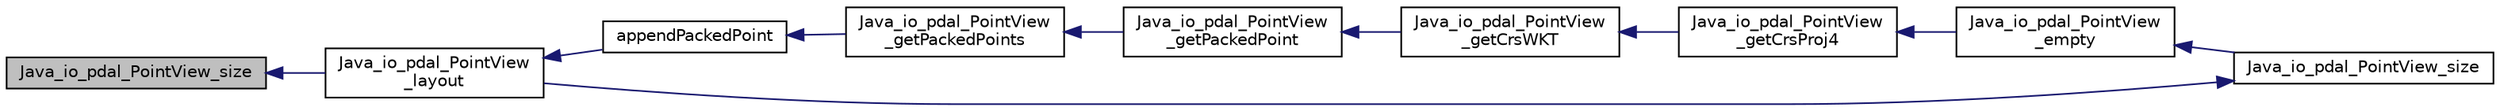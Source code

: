 digraph "Java_io_pdal_PointView_size"
{
  edge [fontname="Helvetica",fontsize="10",labelfontname="Helvetica",labelfontsize="10"];
  node [fontname="Helvetica",fontsize="10",shape=record];
  rankdir="LR";
  Node1 [label="Java_io_pdal_PointView_size",height=0.2,width=0.4,color="black", fillcolor="grey75", style="filled", fontcolor="black"];
  Node1 -> Node2 [dir="back",color="midnightblue",fontsize="10",style="solid",fontname="Helvetica"];
  Node2 [label="Java_io_pdal_PointView\l_layout",height=0.2,width=0.4,color="black", fillcolor="white", style="filled",URL="$io__pdal__PointView_8cpp.html#a264939bfd8d642a33f06ce16b95b37cc"];
  Node2 -> Node3 [dir="back",color="midnightblue",fontsize="10",style="solid",fontname="Helvetica"];
  Node3 [label="appendPackedPoint",height=0.2,width=0.4,color="black", fillcolor="white", style="filled",URL="$io__pdal__PointView_8cpp.html#ab2efacf1f7c016ec40f3ea316d0a7562"];
  Node3 -> Node4 [dir="back",color="midnightblue",fontsize="10",style="solid",fontname="Helvetica"];
  Node4 [label="Java_io_pdal_PointView\l_getPackedPoints",height=0.2,width=0.4,color="black", fillcolor="white", style="filled",URL="$io__pdal__PointView_8cpp.html#a5cd11ffe3330df455cd4981e1d46123b"];
  Node4 -> Node5 [dir="back",color="midnightblue",fontsize="10",style="solid",fontname="Helvetica"];
  Node5 [label="Java_io_pdal_PointView\l_getPackedPoint",height=0.2,width=0.4,color="black", fillcolor="white", style="filled",URL="$io__pdal__PointView_8cpp.html#ae26ebc1bcf0b9ddd66beccd20c3356ca"];
  Node5 -> Node6 [dir="back",color="midnightblue",fontsize="10",style="solid",fontname="Helvetica"];
  Node6 [label="Java_io_pdal_PointView\l_getCrsWKT",height=0.2,width=0.4,color="black", fillcolor="white", style="filled",URL="$io__pdal__PointView_8cpp.html#a7a0b3bc6dda2240ab6aafe726915d7ee"];
  Node6 -> Node7 [dir="back",color="midnightblue",fontsize="10",style="solid",fontname="Helvetica"];
  Node7 [label="Java_io_pdal_PointView\l_getCrsProj4",height=0.2,width=0.4,color="black", fillcolor="white", style="filled",URL="$io__pdal__PointView_8cpp.html#a3910b5e0e6e01b04a6e539c8fefe5ef3"];
  Node7 -> Node8 [dir="back",color="midnightblue",fontsize="10",style="solid",fontname="Helvetica"];
  Node8 [label="Java_io_pdal_PointView\l_empty",height=0.2,width=0.4,color="black", fillcolor="white", style="filled",URL="$io__pdal__PointView_8cpp.html#ad170804ca04c7efdc2b6f18257b452ab"];
  Node8 -> Node9 [dir="back",color="midnightblue",fontsize="10",style="solid",fontname="Helvetica"];
  Node9 [label="Java_io_pdal_PointView_size",height=0.2,width=0.4,color="black", fillcolor="white", style="filled",URL="$io__pdal__PointView_8cpp.html#a7682d1efe22046b78d15cd78e6f54641"];
  Node9 -> Node2 [dir="back",color="midnightblue",fontsize="10",style="solid",fontname="Helvetica"];
}
